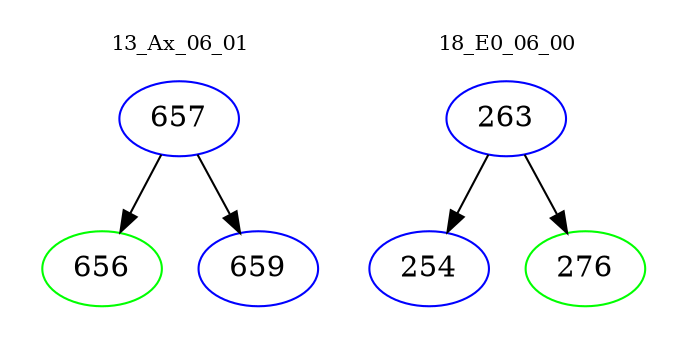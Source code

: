 digraph{
subgraph cluster_0 {
color = white
label = "13_Ax_06_01";
fontsize=10;
T0_657 [label="657", color="blue"]
T0_657 -> T0_656 [color="black"]
T0_656 [label="656", color="green"]
T0_657 -> T0_659 [color="black"]
T0_659 [label="659", color="blue"]
}
subgraph cluster_1 {
color = white
label = "18_E0_06_00";
fontsize=10;
T1_263 [label="263", color="blue"]
T1_263 -> T1_254 [color="black"]
T1_254 [label="254", color="blue"]
T1_263 -> T1_276 [color="black"]
T1_276 [label="276", color="green"]
}
}
